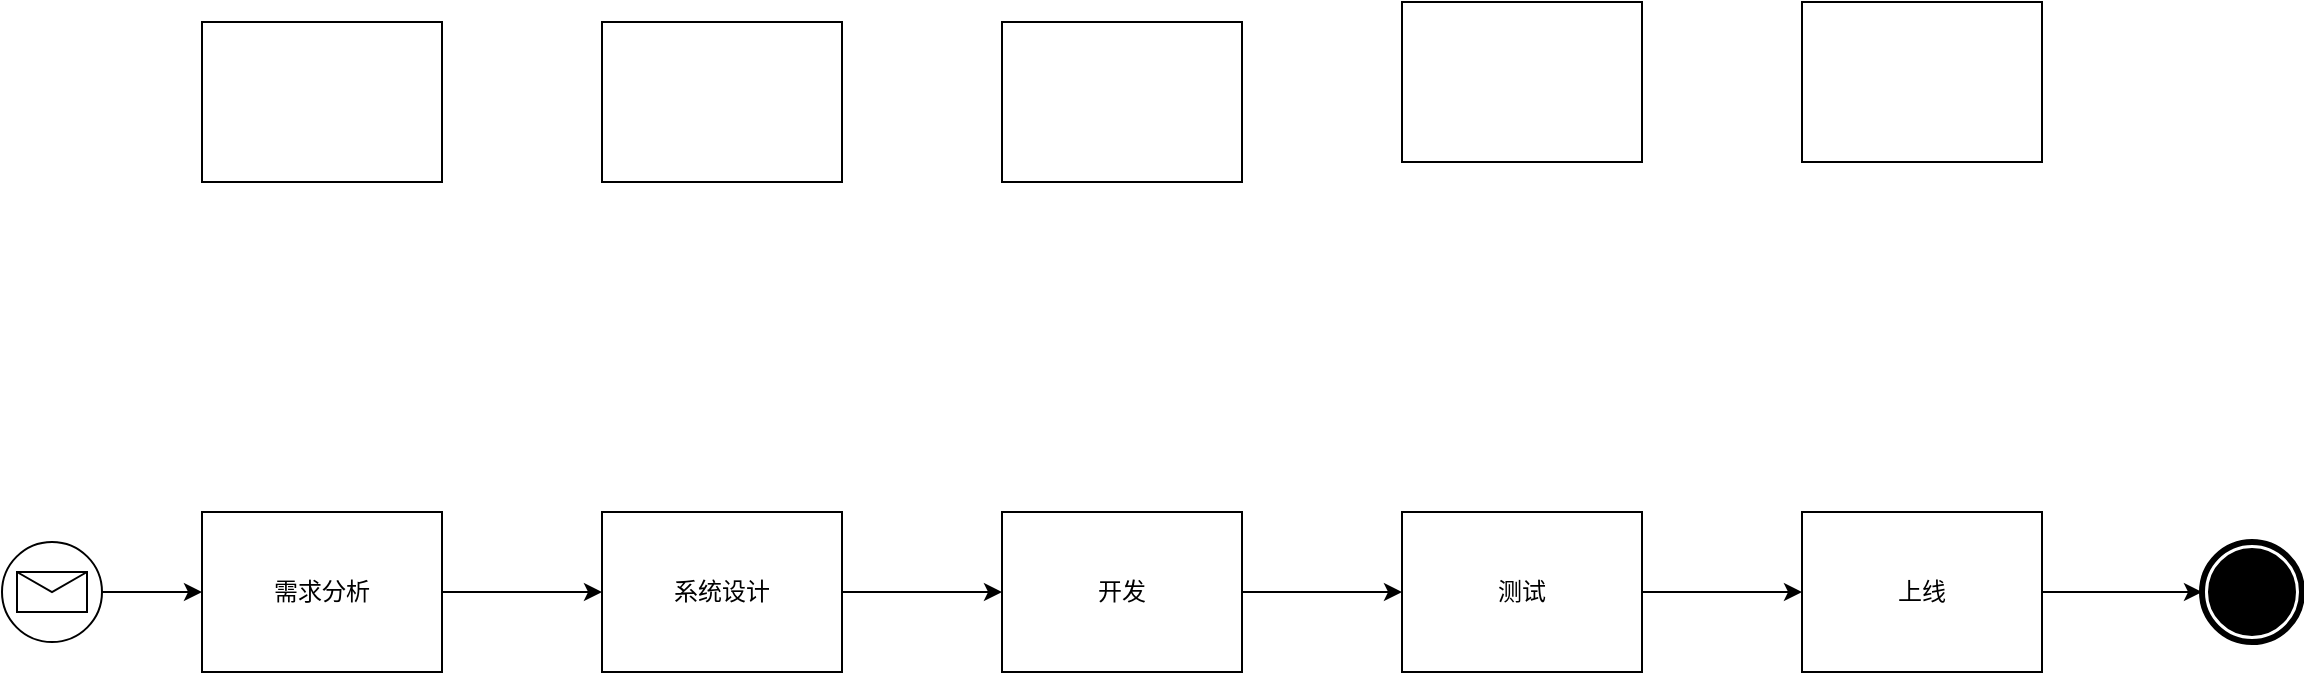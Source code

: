 <mxfile version="28.0.6">
  <diagram name="第 1 页" id="bIYxGfqWuCAVgCW2MLGf">
    <mxGraphModel dx="2175" dy="1335" grid="1" gridSize="10" guides="1" tooltips="1" connect="1" arrows="1" fold="1" page="1" pageScale="1" pageWidth="827" pageHeight="1169" math="0" shadow="0">
      <root>
        <mxCell id="0" />
        <mxCell id="1" parent="0" />
        <mxCell id="RmG0N-GMO750CoegukJQ-5" value="" style="edgeStyle=orthogonalEdgeStyle;shape=connector;rounded=0;orthogonalLoop=1;jettySize=auto;html=1;strokeColor=default;align=center;verticalAlign=middle;fontFamily=Helvetica;fontSize=12;fontColor=default;labelBackgroundColor=default;endArrow=classic;" edge="1" parent="1" source="RmG0N-GMO750CoegukJQ-1" target="RmG0N-GMO750CoegukJQ-4">
          <mxGeometry relative="1" as="geometry" />
        </mxCell>
        <mxCell id="RmG0N-GMO750CoegukJQ-1" value="需求分析" style="points=[[0.25,0,0],[0.5,0,0],[0.75,0,0],[1,0.25,0],[1,0.5,0],[1,0.75,0],[0.75,1,0],[0.5,1,0],[0.25,1,0],[0,0.75,0],[0,0.5,0],[0,0.25,0]];shape=mxgraph.bpmn.task2;whiteSpace=wrap;rectStyle=rounded;size=10;html=1;container=1;expand=0;collapsible=0;taskMarker=abstract;" vertex="1" parent="1">
          <mxGeometry x="140" y="485" width="120" height="80" as="geometry" />
        </mxCell>
        <mxCell id="RmG0N-GMO750CoegukJQ-7" value="" style="edgeStyle=orthogonalEdgeStyle;shape=connector;rounded=0;orthogonalLoop=1;jettySize=auto;html=1;strokeColor=default;align=center;verticalAlign=middle;fontFamily=Helvetica;fontSize=12;fontColor=default;labelBackgroundColor=default;endArrow=classic;" edge="1" parent="1" source="RmG0N-GMO750CoegukJQ-4" target="RmG0N-GMO750CoegukJQ-6">
          <mxGeometry relative="1" as="geometry" />
        </mxCell>
        <mxCell id="RmG0N-GMO750CoegukJQ-4" value="系统设计" style="points=[[0.25,0,0],[0.5,0,0],[0.75,0,0],[1,0.25,0],[1,0.5,0],[1,0.75,0],[0.75,1,0],[0.5,1,0],[0.25,1,0],[0,0.75,0],[0,0.5,0],[0,0.25,0]];shape=mxgraph.bpmn.task2;whiteSpace=wrap;rectStyle=rounded;size=10;html=1;container=1;expand=0;collapsible=0;taskMarker=abstract;" vertex="1" parent="1">
          <mxGeometry x="340" y="485" width="120" height="80" as="geometry" />
        </mxCell>
        <mxCell id="RmG0N-GMO750CoegukJQ-9" value="" style="edgeStyle=orthogonalEdgeStyle;shape=connector;rounded=0;orthogonalLoop=1;jettySize=auto;html=1;strokeColor=default;align=center;verticalAlign=middle;fontFamily=Helvetica;fontSize=12;fontColor=default;labelBackgroundColor=default;endArrow=classic;" edge="1" parent="1" source="RmG0N-GMO750CoegukJQ-6" target="RmG0N-GMO750CoegukJQ-8">
          <mxGeometry relative="1" as="geometry" />
        </mxCell>
        <mxCell id="RmG0N-GMO750CoegukJQ-6" value="开发" style="points=[[0.25,0,0],[0.5,0,0],[0.75,0,0],[1,0.25,0],[1,0.5,0],[1,0.75,0],[0.75,1,0],[0.5,1,0],[0.25,1,0],[0,0.75,0],[0,0.5,0],[0,0.25,0]];shape=mxgraph.bpmn.task2;whiteSpace=wrap;rectStyle=rounded;size=10;html=1;container=1;expand=0;collapsible=0;taskMarker=abstract;" vertex="1" parent="1">
          <mxGeometry x="540" y="485" width="120" height="80" as="geometry" />
        </mxCell>
        <mxCell id="RmG0N-GMO750CoegukJQ-11" value="" style="edgeStyle=orthogonalEdgeStyle;shape=connector;rounded=0;orthogonalLoop=1;jettySize=auto;html=1;strokeColor=default;align=center;verticalAlign=middle;fontFamily=Helvetica;fontSize=12;fontColor=default;labelBackgroundColor=default;endArrow=classic;" edge="1" parent="1" source="RmG0N-GMO750CoegukJQ-8" target="RmG0N-GMO750CoegukJQ-10">
          <mxGeometry relative="1" as="geometry" />
        </mxCell>
        <mxCell id="RmG0N-GMO750CoegukJQ-8" value="测试" style="points=[[0.25,0,0],[0.5,0,0],[0.75,0,0],[1,0.25,0],[1,0.5,0],[1,0.75,0],[0.75,1,0],[0.5,1,0],[0.25,1,0],[0,0.75,0],[0,0.5,0],[0,0.25,0]];shape=mxgraph.bpmn.task2;whiteSpace=wrap;rectStyle=rounded;size=10;html=1;container=1;expand=0;collapsible=0;taskMarker=abstract;" vertex="1" parent="1">
          <mxGeometry x="740" y="485" width="120" height="80" as="geometry" />
        </mxCell>
        <mxCell id="RmG0N-GMO750CoegukJQ-10" value="上线" style="points=[[0.25,0,0],[0.5,0,0],[0.75,0,0],[1,0.25,0],[1,0.5,0],[1,0.75,0],[0.75,1,0],[0.5,1,0],[0.25,1,0],[0,0.75,0],[0,0.5,0],[0,0.25,0]];shape=mxgraph.bpmn.task2;whiteSpace=wrap;rectStyle=rounded;size=10;html=1;container=1;expand=0;collapsible=0;taskMarker=abstract;" vertex="1" parent="1">
          <mxGeometry x="940" y="485" width="120" height="80" as="geometry" />
        </mxCell>
        <mxCell id="RmG0N-GMO750CoegukJQ-14" value="" style="points=[[0.145,0.145,0],[0.5,0,0],[0.855,0.145,0],[1,0.5,0],[0.855,0.855,0],[0.5,1,0],[0.145,0.855,0],[0,0.5,0]];shape=mxgraph.bpmn.event;html=1;verticalLabelPosition=bottom;labelBackgroundColor=#ffffff;verticalAlign=top;align=center;perimeter=ellipsePerimeter;outlineConnect=0;aspect=fixed;outline=end;symbol=terminate;strokeColor=default;fontFamily=Helvetica;fontSize=12;fontColor=default;fillColor=default;" vertex="1" parent="1">
          <mxGeometry x="1140" y="500" width="50" height="50" as="geometry" />
        </mxCell>
        <mxCell id="RmG0N-GMO750CoegukJQ-15" style="edgeStyle=orthogonalEdgeStyle;shape=connector;rounded=0;orthogonalLoop=1;jettySize=auto;html=1;entryX=0;entryY=0.5;entryDx=0;entryDy=0;entryPerimeter=0;strokeColor=default;align=center;verticalAlign=middle;fontFamily=Helvetica;fontSize=12;fontColor=default;labelBackgroundColor=#ffffff;endArrow=classic;" edge="1" parent="1" source="RmG0N-GMO750CoegukJQ-10" target="RmG0N-GMO750CoegukJQ-14">
          <mxGeometry relative="1" as="geometry" />
        </mxCell>
        <mxCell id="RmG0N-GMO750CoegukJQ-16" value="" style="points=[[0.145,0.145,0],[0.5,0,0],[0.855,0.145,0],[1,0.5,0],[0.855,0.855,0],[0.5,1,0],[0.145,0.855,0],[0,0.5,0]];shape=mxgraph.bpmn.event;html=1;verticalLabelPosition=bottom;labelBackgroundColor=#ffffff;verticalAlign=top;align=center;perimeter=ellipsePerimeter;outlineConnect=0;aspect=fixed;outline=standard;symbol=message;strokeColor=default;fontFamily=Helvetica;fontSize=12;fontColor=default;fillColor=default;" vertex="1" parent="1">
          <mxGeometry x="40" y="500" width="50" height="50" as="geometry" />
        </mxCell>
        <mxCell id="RmG0N-GMO750CoegukJQ-17" style="edgeStyle=orthogonalEdgeStyle;shape=connector;rounded=0;orthogonalLoop=1;jettySize=auto;html=1;entryX=0;entryY=0.5;entryDx=0;entryDy=0;entryPerimeter=0;strokeColor=default;align=center;verticalAlign=middle;fontFamily=Helvetica;fontSize=12;fontColor=default;labelBackgroundColor=#ffffff;endArrow=classic;" edge="1" parent="1" source="RmG0N-GMO750CoegukJQ-16" target="RmG0N-GMO750CoegukJQ-1">
          <mxGeometry relative="1" as="geometry" />
        </mxCell>
        <mxCell id="RmG0N-GMO750CoegukJQ-18" value="" style="points=[[0.25,0,0],[0.5,0,0],[0.75,0,0],[1,0.25,0],[1,0.5,0],[1,0.75,0],[0.75,1,0],[0.5,1,0],[0.25,1,0],[0,0.75,0],[0,0.5,0],[0,0.25,0]];shape=mxgraph.bpmn.task2;whiteSpace=wrap;rectStyle=rounded;size=10;html=1;container=1;expand=0;collapsible=0;taskMarker=abstract;isLoopStandard=1;isLoopSub=1;strokeColor=default;align=center;verticalAlign=top;fontFamily=Helvetica;fontSize=12;fontColor=default;labelBackgroundColor=#ffffff;fillColor=default;" vertex="1" parent="1">
          <mxGeometry x="940" y="230" width="120" height="80" as="geometry" />
        </mxCell>
        <mxCell id="RmG0N-GMO750CoegukJQ-19" value="" style="points=[[0.25,0,0],[0.5,0,0],[0.75,0,0],[1,0.25,0],[1,0.5,0],[1,0.75,0],[0.75,1,0],[0.5,1,0],[0.25,1,0],[0,0.75,0],[0,0.5,0],[0,0.25,0]];shape=mxgraph.bpmn.task2;whiteSpace=wrap;rectStyle=rounded;size=10;html=1;container=1;expand=0;collapsible=0;taskMarker=abstract;isLoopSub=1;isLoopMultiParallel=1;strokeColor=default;align=center;verticalAlign=top;fontFamily=Helvetica;fontSize=12;fontColor=default;labelBackgroundColor=#ffffff;fillColor=default;" vertex="1" parent="1">
          <mxGeometry x="140" y="240" width="120" height="80" as="geometry" />
        </mxCell>
        <mxCell id="RmG0N-GMO750CoegukJQ-20" value="" style="points=[[0.25,0,0],[0.5,0,0],[0.75,0,0],[1,0.25,0],[1,0.5,0],[1,0.75,0],[0.75,1,0],[0.5,1,0],[0.25,1,0],[0,0.75,0],[0,0.5,0],[0,0.25,0]];shape=mxgraph.bpmn.task2;whiteSpace=wrap;rectStyle=rounded;size=10;html=1;container=1;expand=0;collapsible=0;taskMarker=abstract;isLoopSub=1;isLoopMultiParallel=1;strokeColor=default;align=center;verticalAlign=top;fontFamily=Helvetica;fontSize=12;fontColor=default;labelBackgroundColor=#ffffff;fillColor=default;" vertex="1" parent="1">
          <mxGeometry x="340" y="240" width="120" height="80" as="geometry" />
        </mxCell>
        <mxCell id="RmG0N-GMO750CoegukJQ-21" value="" style="points=[[0.25,0,0],[0.5,0,0],[0.75,0,0],[1,0.25,0],[1,0.5,0],[1,0.75,0],[0.75,1,0],[0.5,1,0],[0.25,1,0],[0,0.75,0],[0,0.5,0],[0,0.25,0]];shape=mxgraph.bpmn.task2;whiteSpace=wrap;rectStyle=rounded;size=10;html=1;container=1;expand=0;collapsible=0;taskMarker=abstract;isLoopSub=1;isLoopMultiSeq=1;strokeColor=default;align=center;verticalAlign=top;fontFamily=Helvetica;fontSize=12;fontColor=default;labelBackgroundColor=#ffffff;fillColor=default;" vertex="1" parent="1">
          <mxGeometry x="540" y="240" width="120" height="80" as="geometry" />
        </mxCell>
        <mxCell id="RmG0N-GMO750CoegukJQ-22" value="" style="points=[[0.25,0,0],[0.5,0,0],[0.75,0,0],[1,0.25,0],[1,0.5,0],[1,0.75,0],[0.75,1,0],[0.5,1,0],[0.25,1,0],[0,0.75,0],[0,0.5,0],[0,0.25,0]];shape=mxgraph.bpmn.task2;whiteSpace=wrap;rectStyle=rounded;size=10;html=1;container=1;expand=0;collapsible=0;taskMarker=abstract;isLoopSub=1;isLoopMultiSeq=1;strokeColor=default;align=center;verticalAlign=top;fontFamily=Helvetica;fontSize=12;fontColor=default;labelBackgroundColor=#ffffff;fillColor=default;" vertex="1" parent="1">
          <mxGeometry x="740" y="230" width="120" height="80" as="geometry" />
        </mxCell>
      </root>
    </mxGraphModel>
  </diagram>
</mxfile>
